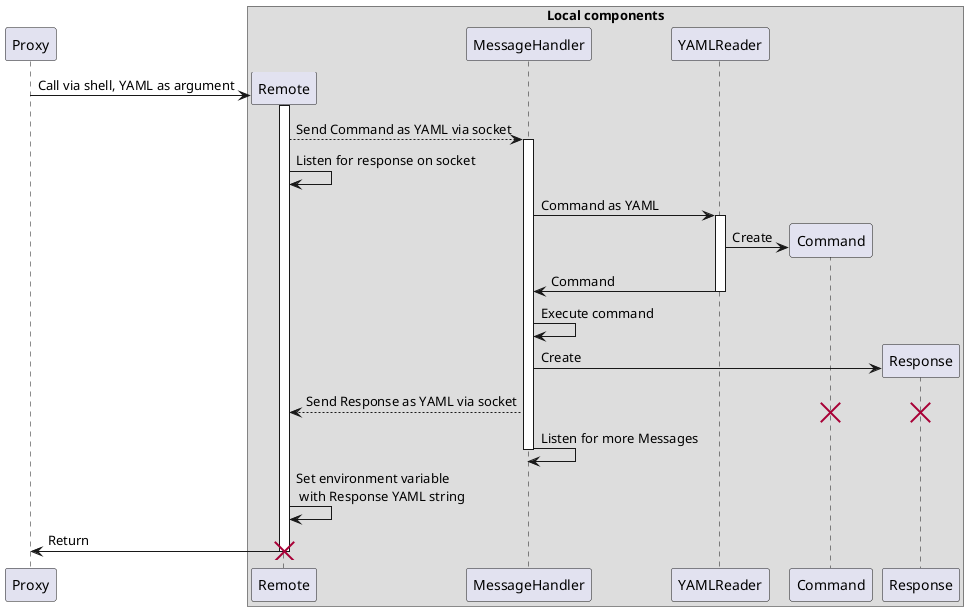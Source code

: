 @startuml

participant Proxy

box "Local components"
    participant Remote
    participant MessageHandler
    participant YAMLReader
    participant Command
    participant Response
end box

Proxy -> Remote ** : Call via shell, YAML as argument
activate Remote
Remote --> MessageHandler ++ : Send Command as YAML via socket
Remote -> Remote : Listen for response on socket
MessageHandler -> YAMLReader ++ : Command as YAML
YAMLReader -> Command ** : Create
MessageHandler <- YAMLReader -- : Command
MessageHandler -> MessageHandler : Execute command
MessageHandler -> Response ** : Create
MessageHandler --> Remote : Send Response as YAML via socket
destroy Command
destroy Response
MessageHandler -> MessageHandler : Listen for more Messages
deactivate MessageHandler
Remote -> Remote : Set environment variable \n with Response YAML string
Proxy <- Remote -- : Return
destroy Remote
@enduml
